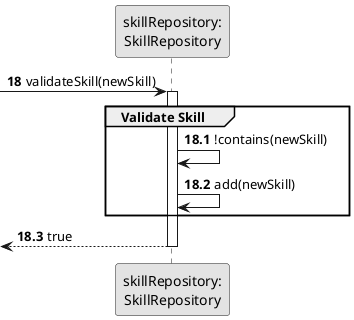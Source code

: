 @startuml
skinparam monochrome true
skinparam packageStyle rectangle
skinparam shadowing false

participant "skillRepository:\nSkillRepository" as SKILL_REPO_INSTANCE



autonumber 18
-> SKILL_REPO_INSTANCE : validateSkill(newSkill)

autonumber 18.1
activate SKILL_REPO_INSTANCE
    group Validate Skill

        SKILL_REPO_INSTANCE -> SKILL_REPO_INSTANCE: !contains(newSkill)

        SKILL_REPO_INSTANCE -> SKILL_REPO_INSTANCE: add(newSkill)

    end

    <-- SKILL_REPO_INSTANCE : true
deactivate SKILL_REPO_INSTANCE


@enduml